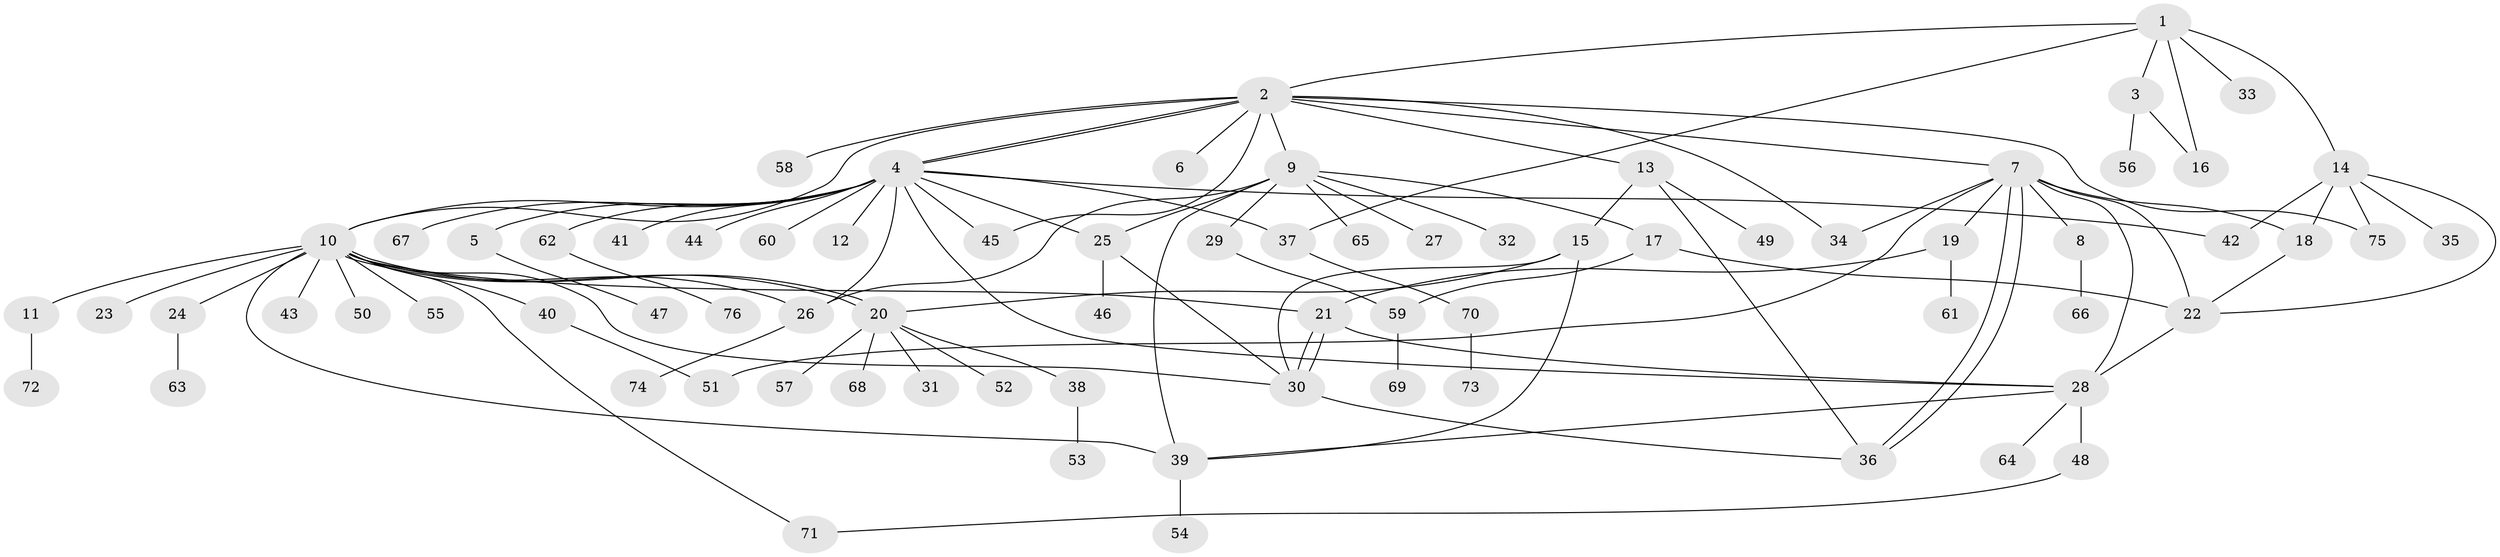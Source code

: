 // coarse degree distribution, {3: 0.0967741935483871, 8: 0.03225806451612903, 4: 0.06451612903225806, 2: 0.12903225806451613, 5: 0.0967741935483871, 1: 0.41935483870967744, 10: 0.03225806451612903, 7: 0.06451612903225806, 6: 0.03225806451612903, 11: 0.03225806451612903}
// Generated by graph-tools (version 1.1) at 2025/36/03/04/25 23:36:49]
// undirected, 76 vertices, 109 edges
graph export_dot {
  node [color=gray90,style=filled];
  1;
  2;
  3;
  4;
  5;
  6;
  7;
  8;
  9;
  10;
  11;
  12;
  13;
  14;
  15;
  16;
  17;
  18;
  19;
  20;
  21;
  22;
  23;
  24;
  25;
  26;
  27;
  28;
  29;
  30;
  31;
  32;
  33;
  34;
  35;
  36;
  37;
  38;
  39;
  40;
  41;
  42;
  43;
  44;
  45;
  46;
  47;
  48;
  49;
  50;
  51;
  52;
  53;
  54;
  55;
  56;
  57;
  58;
  59;
  60;
  61;
  62;
  63;
  64;
  65;
  66;
  67;
  68;
  69;
  70;
  71;
  72;
  73;
  74;
  75;
  76;
  1 -- 2;
  1 -- 3;
  1 -- 14;
  1 -- 16;
  1 -- 33;
  1 -- 37;
  2 -- 4;
  2 -- 4;
  2 -- 6;
  2 -- 7;
  2 -- 9;
  2 -- 10;
  2 -- 13;
  2 -- 34;
  2 -- 45;
  2 -- 58;
  2 -- 75;
  3 -- 16;
  3 -- 56;
  4 -- 5;
  4 -- 10;
  4 -- 12;
  4 -- 25;
  4 -- 26;
  4 -- 28;
  4 -- 37;
  4 -- 41;
  4 -- 42;
  4 -- 44;
  4 -- 45;
  4 -- 60;
  4 -- 62;
  4 -- 67;
  5 -- 47;
  7 -- 8;
  7 -- 18;
  7 -- 19;
  7 -- 22;
  7 -- 28;
  7 -- 34;
  7 -- 36;
  7 -- 36;
  7 -- 51;
  8 -- 66;
  9 -- 17;
  9 -- 25;
  9 -- 26;
  9 -- 27;
  9 -- 29;
  9 -- 32;
  9 -- 39;
  9 -- 65;
  10 -- 11;
  10 -- 20;
  10 -- 20;
  10 -- 21;
  10 -- 23;
  10 -- 24;
  10 -- 26;
  10 -- 30;
  10 -- 39;
  10 -- 40;
  10 -- 43;
  10 -- 50;
  10 -- 55;
  10 -- 71;
  11 -- 72;
  13 -- 15;
  13 -- 36;
  13 -- 49;
  14 -- 18;
  14 -- 22;
  14 -- 35;
  14 -- 42;
  14 -- 75;
  15 -- 20;
  15 -- 30;
  15 -- 39;
  17 -- 22;
  17 -- 59;
  18 -- 22;
  19 -- 21;
  19 -- 61;
  20 -- 31;
  20 -- 38;
  20 -- 52;
  20 -- 57;
  20 -- 68;
  21 -- 28;
  21 -- 30;
  21 -- 30;
  22 -- 28;
  24 -- 63;
  25 -- 30;
  25 -- 46;
  26 -- 74;
  28 -- 39;
  28 -- 48;
  28 -- 64;
  29 -- 59;
  30 -- 36;
  37 -- 70;
  38 -- 53;
  39 -- 54;
  40 -- 51;
  48 -- 71;
  59 -- 69;
  62 -- 76;
  70 -- 73;
}
